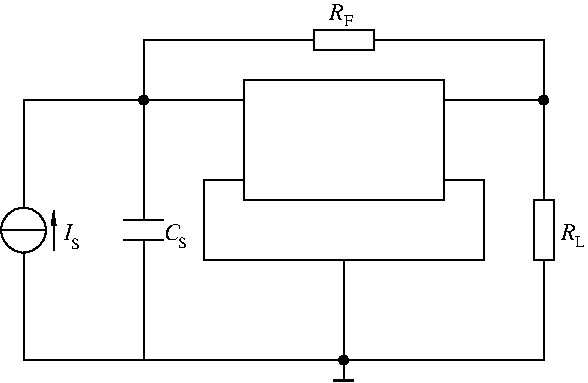 #FIG 3.2
Landscape
Center
Inches
Letter  
100.00
Single
-2
1200 2
1 3 0 1 0 0 50 -1 20 0.000 1 0.0000 2850 2250 33 33 2850 2250 2883 2250
1 3 0 1 0 0 50 -1 20 0.000 1 0.0000 5850 2250 33 33 5850 2250 5883 2250
1 3 0 1 0 0 50 -1 20 0.000 1 0.0000 4350 4200 33 33 4350 4200 4383 4200
1 3 0 1 0 7 50 -1 -1 0.000 1 0.0000 1950 3225 168 168 1950 3225 2025 3375
2 2 0 1 0 7 50 -1 -1 0.000 0 0 -1 0 0 5
	 3600 2100 5100 2100 5100 3000 3600 3000 3600 2100
2 1 0 1 0 7 50 -1 -1 0.000 0 0 -1 0 0 6
	 3600 2850 3300 2850 3300 3450 5400 3450 5400 2850 5100 2850
2 1 0 1 0 7 50 -1 -1 0.000 0 0 -1 0 0 2
	 4350 3450 4350 4200
2 1 0 1 0 7 50 -1 -1 0.000 0 0 -1 0 0 4
	 5100 2250 5850 2250 5850 1800 4575 1800
2 2 0 1 0 7 50 -1 -1 0.000 0 0 -1 0 0 5
	 5775 3000 5925 3000 5925 3450 5775 3450 5775 3000
2 1 0 1 0 7 50 -1 -1 0.000 0 0 -1 0 0 2
	 5850 2250 5850 3000
2 1 0 1 0 7 50 -1 -1 0.000 0 0 -1 0 0 2
	 5850 3450 5850 4200
2 2 0 1 0 7 50 -1 -1 0.000 0 0 -1 0 0 5
	 4125 1875 4125 1725 4575 1725 4575 1875 4125 1875
2 1 0 1 0 7 50 -1 -1 0.000 0 0 -1 0 0 4
	 3600 2250 2850 2250 2850 1800 4125 1800
2 1 0 1 0 7 50 -1 -1 0.000 0 0 -1 0 0 2
	 2700 3150 3000 3150
2 1 0 1 0 7 50 -1 -1 0.000 0 0 -1 0 0 2
	 2700 3300 3000 3300
2 1 0 1 0 7 50 -1 -1 0.000 0 0 -1 0 0 2
	 2850 2250 2850 3150
2 1 0 1 0 7 50 -1 -1 0.000 0 0 -1 0 0 2
	 2850 3300 2850 4200
2 1 0 1 0 7 50 -1 -1 0.000 0 0 -1 0 0 2
	 2850 4200 5850 4200
2 1 0 1 0 7 50 -1 -1 0.000 0 0 -1 0 0 2
	 4350 4200 4350 4350
2 1 0 1 0 7 50 -1 -1 0.000 0 0 -1 0 0 3
	 1950 3058 1950 2250 2850 2250
2 1 0 1 0 7 50 -1 -1 0.000 0 0 -1 0 0 3
	 1950 3389 1950 4200 2850 4200
2 1 0 1 0 7 50 -1 -1 0.000 0 0 -1 0 0 2
	 1785 3225 2116 3225
2 1 0 2 0 7 50 -1 -1 0.000 0 0 -1 0 0 2
	 4275 4350 4425 4350
2 1 0 1 0 7 50 -1 -1 0.000 0 0 -1 0 1 2
	1 1 1.00 30.00 90.00
	 2175 3075 2175 3375
4 0 0 50 -1 0 8 0.0000 4 75 75 2306 3367 S\001
4 0 0 50 -1 0 8 0.0000 4 75 75 3111 3356 S\001
4 0 0 50 -1 1 12 0.0000 4 135 75 2250 3300 I\001
4 0 0 50 -1 1 12 0.0000 4 135 105 3000 3300 C\001
4 0 0 50 -1 0 8 0.0000 4 75 75 4356 1694 F\001
4 0 0 50 -1 1 12 0.0000 4 135 120 4241 1650 R\001
4 0 0 50 -1 1 12 0.0000 4 135 120 5984 3300 R\001
4 0 0 50 -1 0 8 0.0000 4 75 75 6089 3348 L\001
